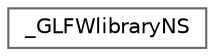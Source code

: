 digraph "类继承关系图"
{
 // LATEX_PDF_SIZE
  bgcolor="transparent";
  edge [fontname=Helvetica,fontsize=10,labelfontname=Helvetica,labelfontsize=10];
  node [fontname=Helvetica,fontsize=10,shape=box,height=0.2,width=0.4];
  rankdir="LR";
  Node0 [id="Node000000",label="_GLFWlibraryNS",height=0.2,width=0.4,color="grey40", fillcolor="white", style="filled",URL="$struct___g_l_f_wlibrary_n_s.html",tooltip=" "];
}
